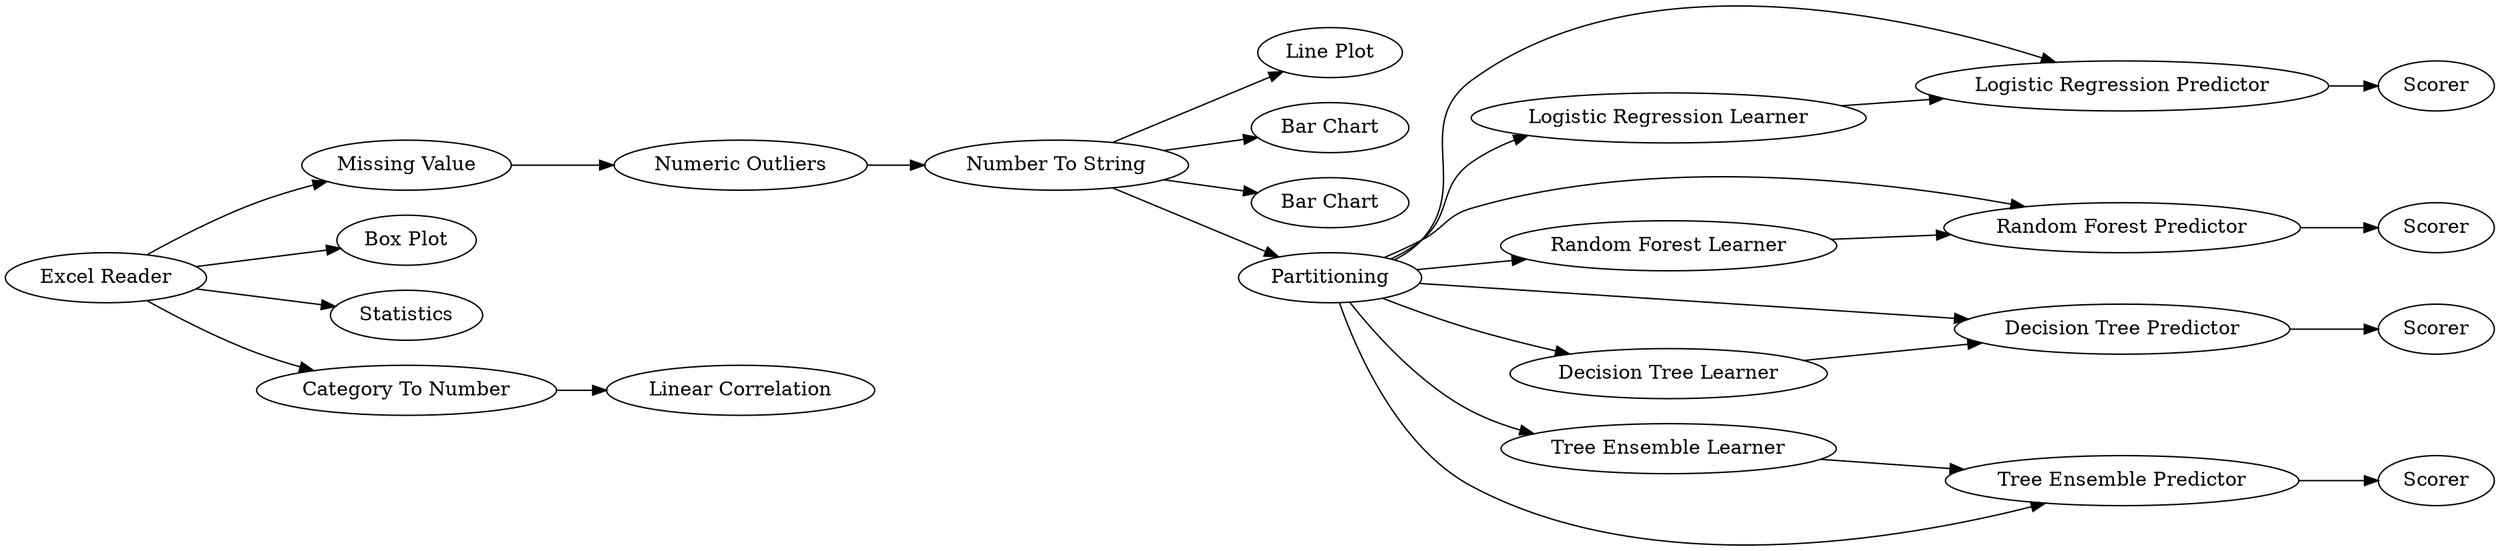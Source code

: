 digraph {
	"-6401664857141412097_6" [label="Number To String"]
	"-6401664857141412097_3" [label="Missing Value"]
	"-6401664857141412097_24" [label="Linear Correlation"]
	"-6401664857141412097_9" [label="Logistic Regression Predictor"]
	"-6401664857141412097_18" [label="Random Forest Predictor"]
	"-6401664857141412097_15" [label=Scorer]
	"-6401664857141412097_16" [label=Scorer]
	"-6401664857141412097_28" [label="Line Plot"]
	"-6401664857141412097_14" [label="Decision Tree Predictor"]
	"-6401664857141412097_27" [label="Bar Chart"]
	"-6401664857141412097_21" [label=Scorer]
	"-6401664857141412097_4" [label="Box Plot"]
	"-6401664857141412097_26" [label="Bar Chart"]
	"-6401664857141412097_17" [label="Random Forest Learner"]
	"-6401664857141412097_1" [label="Excel Reader"]
	"-6401664857141412097_10" [label=Scorer]
	"-6401664857141412097_5" [label="Numeric Outliers"]
	"-6401664857141412097_13" [label="Decision Tree Learner"]
	"-6401664857141412097_19" [label="Tree Ensemble Learner"]
	"-6401664857141412097_20" [label="Tree Ensemble Predictor"]
	"-6401664857141412097_2" [label=Statistics]
	"-6401664857141412097_25" [label="Category To Number"]
	"-6401664857141412097_7" [label=Partitioning]
	"-6401664857141412097_8" [label="Logistic Regression Learner"]
	"-6401664857141412097_6" -> "-6401664857141412097_27"
	"-6401664857141412097_1" -> "-6401664857141412097_3"
	"-6401664857141412097_1" -> "-6401664857141412097_4"
	"-6401664857141412097_7" -> "-6401664857141412097_17"
	"-6401664857141412097_3" -> "-6401664857141412097_5"
	"-6401664857141412097_8" -> "-6401664857141412097_9"
	"-6401664857141412097_7" -> "-6401664857141412097_9"
	"-6401664857141412097_7" -> "-6401664857141412097_13"
	"-6401664857141412097_1" -> "-6401664857141412097_25"
	"-6401664857141412097_25" -> "-6401664857141412097_24"
	"-6401664857141412097_9" -> "-6401664857141412097_10"
	"-6401664857141412097_6" -> "-6401664857141412097_7"
	"-6401664857141412097_7" -> "-6401664857141412097_20"
	"-6401664857141412097_7" -> "-6401664857141412097_8"
	"-6401664857141412097_1" -> "-6401664857141412097_2"
	"-6401664857141412097_13" -> "-6401664857141412097_14"
	"-6401664857141412097_7" -> "-6401664857141412097_19"
	"-6401664857141412097_5" -> "-6401664857141412097_6"
	"-6401664857141412097_7" -> "-6401664857141412097_18"
	"-6401664857141412097_6" -> "-6401664857141412097_26"
	"-6401664857141412097_17" -> "-6401664857141412097_18"
	"-6401664857141412097_14" -> "-6401664857141412097_16"
	"-6401664857141412097_20" -> "-6401664857141412097_21"
	"-6401664857141412097_6" -> "-6401664857141412097_28"
	"-6401664857141412097_7" -> "-6401664857141412097_14"
	"-6401664857141412097_19" -> "-6401664857141412097_20"
	"-6401664857141412097_18" -> "-6401664857141412097_15"
	rankdir=LR
}
